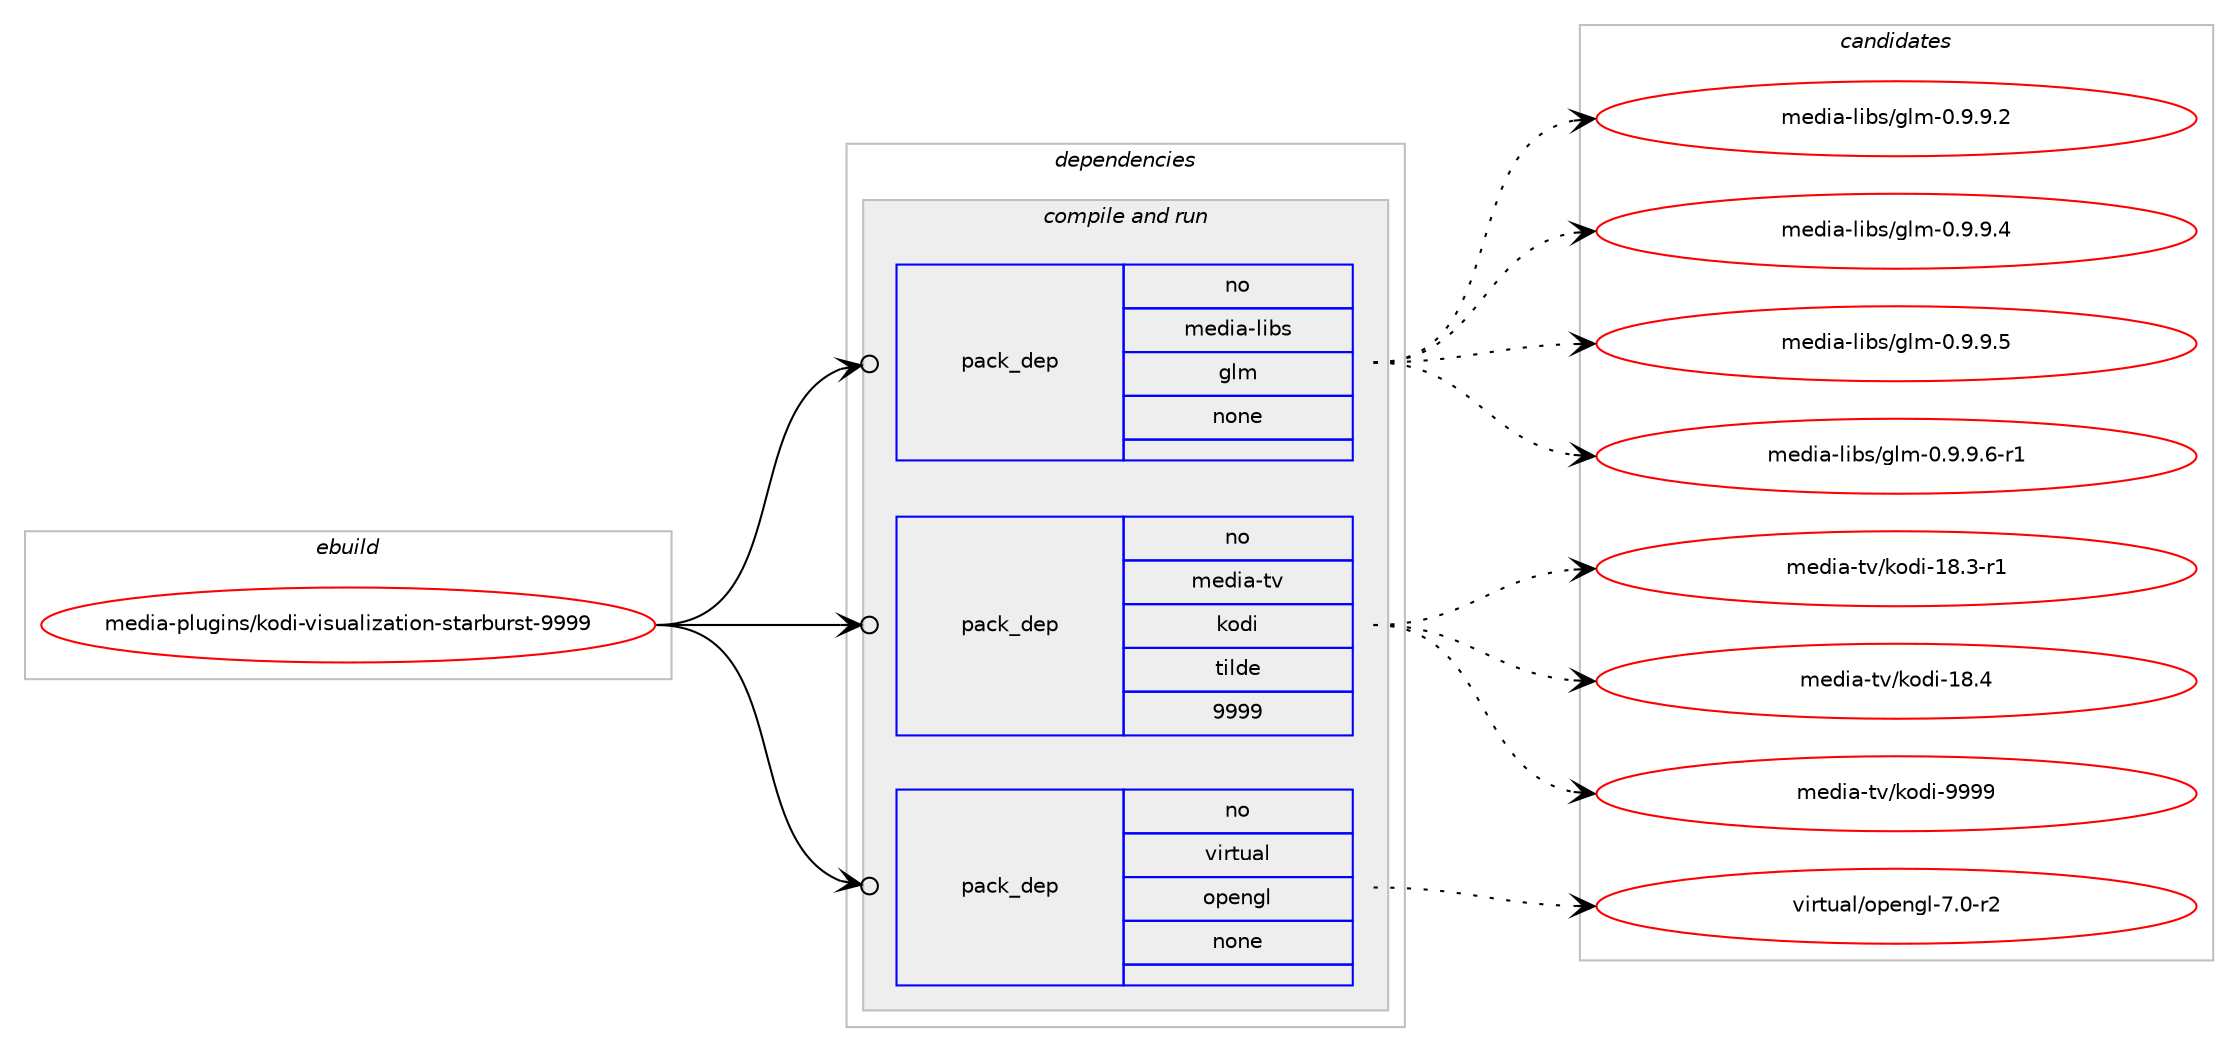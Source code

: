 digraph prolog {

# *************
# Graph options
# *************

newrank=true;
concentrate=true;
compound=true;
graph [rankdir=LR,fontname=Helvetica,fontsize=10,ranksep=1.5];#, ranksep=2.5, nodesep=0.2];
edge  [arrowhead=vee];
node  [fontname=Helvetica,fontsize=10];

# **********
# The ebuild
# **********

subgraph cluster_leftcol {
color=gray;
rank=same;
label=<<i>ebuild</i>>;
id [label="media-plugins/kodi-visualization-starburst-9999", color=red, width=4, href="../media-plugins/kodi-visualization-starburst-9999.svg"];
}

# ****************
# The dependencies
# ****************

subgraph cluster_midcol {
color=gray;
label=<<i>dependencies</i>>;
subgraph cluster_compile {
fillcolor="#eeeeee";
style=filled;
label=<<i>compile</i>>;
}
subgraph cluster_compileandrun {
fillcolor="#eeeeee";
style=filled;
label=<<i>compile and run</i>>;
subgraph pack587814 {
dependency794889 [label=<<TABLE BORDER="0" CELLBORDER="1" CELLSPACING="0" CELLPADDING="4" WIDTH="220"><TR><TD ROWSPAN="6" CELLPADDING="30">pack_dep</TD></TR><TR><TD WIDTH="110">no</TD></TR><TR><TD>media-libs</TD></TR><TR><TD>glm</TD></TR><TR><TD>none</TD></TR><TR><TD></TD></TR></TABLE>>, shape=none, color=blue];
}
id:e -> dependency794889:w [weight=20,style="solid",arrowhead="odotvee"];
subgraph pack587815 {
dependency794890 [label=<<TABLE BORDER="0" CELLBORDER="1" CELLSPACING="0" CELLPADDING="4" WIDTH="220"><TR><TD ROWSPAN="6" CELLPADDING="30">pack_dep</TD></TR><TR><TD WIDTH="110">no</TD></TR><TR><TD>media-tv</TD></TR><TR><TD>kodi</TD></TR><TR><TD>tilde</TD></TR><TR><TD>9999</TD></TR></TABLE>>, shape=none, color=blue];
}
id:e -> dependency794890:w [weight=20,style="solid",arrowhead="odotvee"];
subgraph pack587816 {
dependency794891 [label=<<TABLE BORDER="0" CELLBORDER="1" CELLSPACING="0" CELLPADDING="4" WIDTH="220"><TR><TD ROWSPAN="6" CELLPADDING="30">pack_dep</TD></TR><TR><TD WIDTH="110">no</TD></TR><TR><TD>virtual</TD></TR><TR><TD>opengl</TD></TR><TR><TD>none</TD></TR><TR><TD></TD></TR></TABLE>>, shape=none, color=blue];
}
id:e -> dependency794891:w [weight=20,style="solid",arrowhead="odotvee"];
}
subgraph cluster_run {
fillcolor="#eeeeee";
style=filled;
label=<<i>run</i>>;
}
}

# **************
# The candidates
# **************

subgraph cluster_choices {
rank=same;
color=gray;
label=<<i>candidates</i>>;

subgraph choice587814 {
color=black;
nodesep=1;
choice109101100105974510810598115471031081094548465746574650 [label="media-libs/glm-0.9.9.2", color=red, width=4,href="../media-libs/glm-0.9.9.2.svg"];
choice109101100105974510810598115471031081094548465746574652 [label="media-libs/glm-0.9.9.4", color=red, width=4,href="../media-libs/glm-0.9.9.4.svg"];
choice109101100105974510810598115471031081094548465746574653 [label="media-libs/glm-0.9.9.5", color=red, width=4,href="../media-libs/glm-0.9.9.5.svg"];
choice1091011001059745108105981154710310810945484657465746544511449 [label="media-libs/glm-0.9.9.6-r1", color=red, width=4,href="../media-libs/glm-0.9.9.6-r1.svg"];
dependency794889:e -> choice109101100105974510810598115471031081094548465746574650:w [style=dotted,weight="100"];
dependency794889:e -> choice109101100105974510810598115471031081094548465746574652:w [style=dotted,weight="100"];
dependency794889:e -> choice109101100105974510810598115471031081094548465746574653:w [style=dotted,weight="100"];
dependency794889:e -> choice1091011001059745108105981154710310810945484657465746544511449:w [style=dotted,weight="100"];
}
subgraph choice587815 {
color=black;
nodesep=1;
choice10910110010597451161184710711110010545495646514511449 [label="media-tv/kodi-18.3-r1", color=red, width=4,href="../media-tv/kodi-18.3-r1.svg"];
choice1091011001059745116118471071111001054549564652 [label="media-tv/kodi-18.4", color=red, width=4,href="../media-tv/kodi-18.4.svg"];
choice1091011001059745116118471071111001054557575757 [label="media-tv/kodi-9999", color=red, width=4,href="../media-tv/kodi-9999.svg"];
dependency794890:e -> choice10910110010597451161184710711110010545495646514511449:w [style=dotted,weight="100"];
dependency794890:e -> choice1091011001059745116118471071111001054549564652:w [style=dotted,weight="100"];
dependency794890:e -> choice1091011001059745116118471071111001054557575757:w [style=dotted,weight="100"];
}
subgraph choice587816 {
color=black;
nodesep=1;
choice1181051141161179710847111112101110103108455546484511450 [label="virtual/opengl-7.0-r2", color=red, width=4,href="../virtual/opengl-7.0-r2.svg"];
dependency794891:e -> choice1181051141161179710847111112101110103108455546484511450:w [style=dotted,weight="100"];
}
}

}
